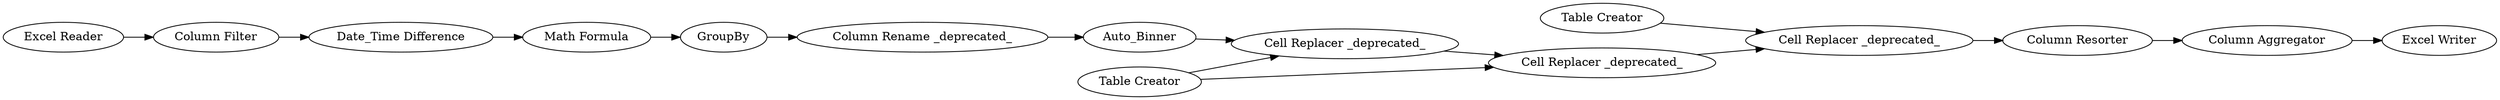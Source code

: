 digraph {
	13 -> 10
	1 -> 8
	9 -> 5
	6 -> 20
	8 -> 9
	20 -> 7
	14 -> 10
	7 -> 13
	15 -> 12
	5 -> 6
	12 -> 16
	17 -> 18
	14 -> 13
	10 -> 12
	16 -> 17
	5 [label="Math Formula"]
	16 [label="Column Resorter"]
	14 [label="Table Creator"]
	20 [label="Column Rename _deprecated_"]
	13 [label="Cell Replacer _deprecated_"]
	1 [label="Excel Reader"]
	7 [label=Auto_Binner]
	9 [label="Date_Time Difference"]
	18 [label="Excel Writer"]
	6 [label=GroupBy]
	8 [label="Column Filter"]
	15 [label="Table Creator"]
	12 [label="Cell Replacer _deprecated_"]
	17 [label="Column Aggregator"]
	10 [label="Cell Replacer _deprecated_"]
	rankdir=LR
}

